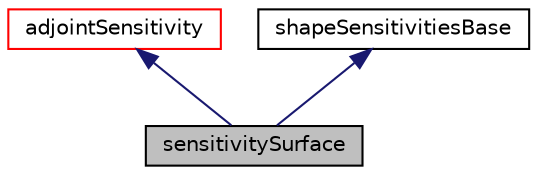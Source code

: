 digraph "sensitivitySurface"
{
  bgcolor="transparent";
  edge [fontname="Helvetica",fontsize="10",labelfontname="Helvetica",labelfontsize="10"];
  node [fontname="Helvetica",fontsize="10",shape=record];
  Node1 [label="sensitivitySurface",height=0.2,width=0.4,color="black", fillcolor="grey75", style="filled" fontcolor="black"];
  Node2 -> Node1 [dir="back",color="midnightblue",fontsize="10",style="solid",fontname="Helvetica"];
  Node2 [label="adjointSensitivity",height=0.2,width=0.4,color="red",URL="$classFoam_1_1incompressible_1_1adjointSensitivity.html",tooltip="Abstract base class for adjoint-based sensitivities in incompressible flows. "];
  Node3 -> Node1 [dir="back",color="midnightblue",fontsize="10",style="solid",fontname="Helvetica"];
  Node3 [label="shapeSensitivitiesBase",height=0.2,width=0.4,color="black",URL="$classFoam_1_1incompressible_1_1shapeSensitivitiesBase.html",tooltip="Base class supporting shape sensitivity derivatives. "];
}
